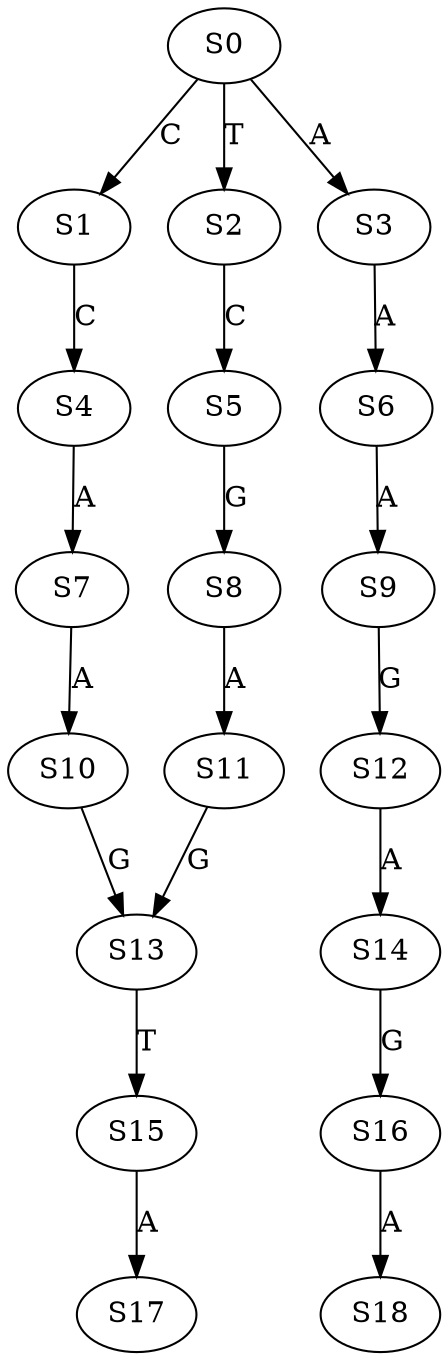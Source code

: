 strict digraph  {
	S0 -> S1 [ label = C ];
	S0 -> S2 [ label = T ];
	S0 -> S3 [ label = A ];
	S1 -> S4 [ label = C ];
	S2 -> S5 [ label = C ];
	S3 -> S6 [ label = A ];
	S4 -> S7 [ label = A ];
	S5 -> S8 [ label = G ];
	S6 -> S9 [ label = A ];
	S7 -> S10 [ label = A ];
	S8 -> S11 [ label = A ];
	S9 -> S12 [ label = G ];
	S10 -> S13 [ label = G ];
	S11 -> S13 [ label = G ];
	S12 -> S14 [ label = A ];
	S13 -> S15 [ label = T ];
	S14 -> S16 [ label = G ];
	S15 -> S17 [ label = A ];
	S16 -> S18 [ label = A ];
}

